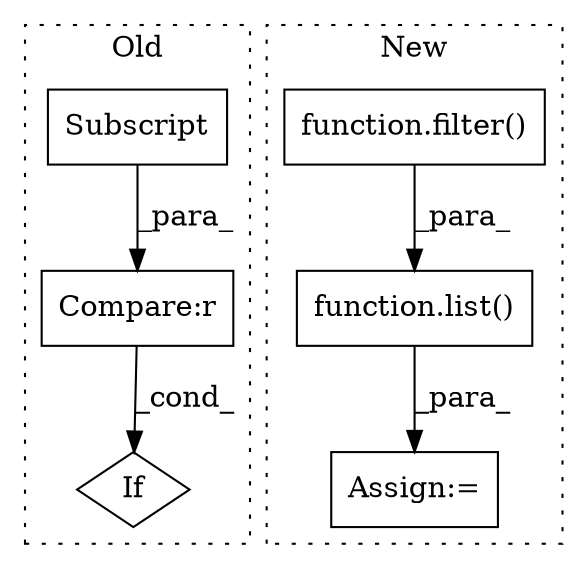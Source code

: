 digraph G {
subgraph cluster0 {
1 [label="Subscript" a="63" s="2006,0" l="64,0" shape="box"];
5 [label="Compare:r" a="40" s="2006" l="77" shape="box"];
6 [label="If" a="96" s="2003" l="3" shape="diamond"];
label = "Old";
style="dotted";
}
subgraph cluster1 {
2 [label="function.filter()" a="75" s="1950,2030" l="7,1" shape="box"];
3 [label="function.list()" a="75" s="1945,2031" l="5,1" shape="box"];
4 [label="Assign:=" a="68" s="1942" l="3" shape="box"];
label = "New";
style="dotted";
}
1 -> 5 [label="_para_"];
2 -> 3 [label="_para_"];
3 -> 4 [label="_para_"];
5 -> 6 [label="_cond_"];
}